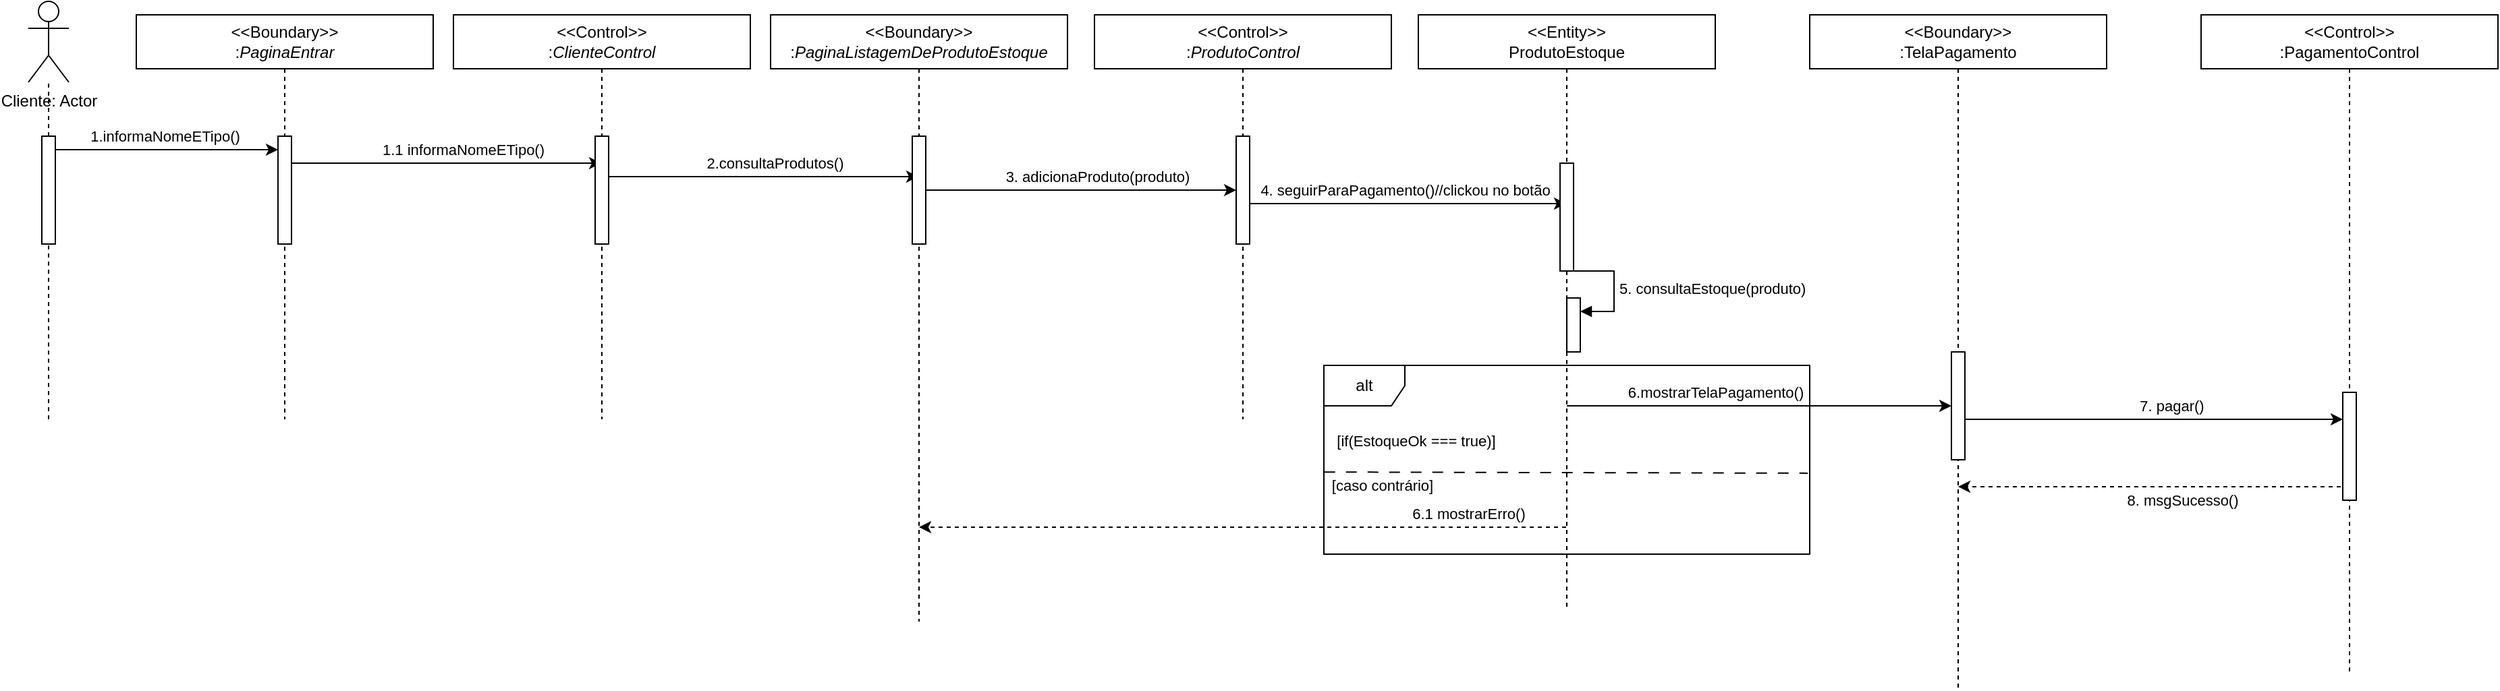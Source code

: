 <mxfile version="24.4.13" type="device">
  <diagram name="Page-1" id="2YBvvXClWsGukQMizWep">
    <mxGraphModel dx="2607" dy="1356" grid="1" gridSize="10" guides="1" tooltips="1" connect="1" arrows="1" fold="1" page="1" pageScale="1" pageWidth="850" pageHeight="1100" math="0" shadow="0">
      <root>
        <mxCell id="0" />
        <mxCell id="1" parent="0" />
        <mxCell id="dIbCbMfK42CENRf47W4k-7" value="Cliente: Actor" style="shape=umlActor;verticalLabelPosition=bottom;verticalAlign=top;html=1;outlineConnect=0;" vertex="1" parent="1">
          <mxGeometry x="110" y="50" width="30" height="60" as="geometry" />
        </mxCell>
        <mxCell id="dIbCbMfK42CENRf47W4k-8" value="" style="endArrow=none;dashed=1;html=1;rounded=0;" edge="1" parent="1" source="dIbCbMfK42CENRf47W4k-10" target="dIbCbMfK42CENRf47W4k-7">
          <mxGeometry width="50" height="50" relative="1" as="geometry">
            <mxPoint x="125" y="360" as="sourcePoint" />
            <mxPoint x="390" y="160" as="targetPoint" />
          </mxGeometry>
        </mxCell>
        <mxCell id="dIbCbMfK42CENRf47W4k-9" value="" style="endArrow=none;dashed=1;html=1;rounded=0;" edge="1" parent="1" target="dIbCbMfK42CENRf47W4k-10">
          <mxGeometry width="50" height="50" relative="1" as="geometry">
            <mxPoint x="125" y="360" as="sourcePoint" />
            <mxPoint x="125" y="110" as="targetPoint" />
          </mxGeometry>
        </mxCell>
        <mxCell id="dIbCbMfK42CENRf47W4k-15" style="edgeStyle=orthogonalEdgeStyle;rounded=0;orthogonalLoop=1;jettySize=auto;html=1;curved=0;" edge="1" parent="1" source="dIbCbMfK42CENRf47W4k-10" target="dIbCbMfK42CENRf47W4k-14">
          <mxGeometry relative="1" as="geometry">
            <Array as="points">
              <mxPoint x="240" y="160" />
              <mxPoint x="240" y="160" />
            </Array>
          </mxGeometry>
        </mxCell>
        <mxCell id="dIbCbMfK42CENRf47W4k-16" value="1.informaNomeETipo()" style="edgeLabel;html=1;align=center;verticalAlign=middle;resizable=0;points=[];" vertex="1" connectable="0" parent="dIbCbMfK42CENRf47W4k-15">
          <mxGeometry x="-0.257" y="1" relative="1" as="geometry">
            <mxPoint x="19" y="-9" as="offset" />
          </mxGeometry>
        </mxCell>
        <mxCell id="dIbCbMfK42CENRf47W4k-10" value="" style="html=1;points=[[0,0,0,0,5],[0,1,0,0,-5],[1,0,0,0,5],[1,1,0,0,-5]];perimeter=orthogonalPerimeter;outlineConnect=0;targetShapes=umlLifeline;portConstraint=eastwest;newEdgeStyle={&quot;curved&quot;:0,&quot;rounded&quot;:0};" vertex="1" parent="1">
          <mxGeometry x="120" y="150" width="10" height="80" as="geometry" />
        </mxCell>
        <mxCell id="dIbCbMfK42CENRf47W4k-11" value="&amp;lt;&amp;lt;Boundary&amp;gt;&amp;gt;&lt;div&gt;:&lt;span style=&quot;font-style: italic; text-wrap: nowrap; background-color: initial;&quot;&gt;PaginaEntrar&lt;/span&gt;&lt;/div&gt;" style="shape=umlLifeline;perimeter=lifelinePerimeter;whiteSpace=wrap;html=1;container=0;dropTarget=0;collapsible=0;recursiveResize=0;outlineConnect=0;portConstraint=eastwest;newEdgeStyle={&quot;edgeStyle&quot;:&quot;elbowEdgeStyle&quot;,&quot;elbow&quot;:&quot;vertical&quot;,&quot;curved&quot;:0,&quot;rounded&quot;:0};" vertex="1" parent="1">
          <mxGeometry x="190" y="60" width="220" height="300" as="geometry" />
        </mxCell>
        <mxCell id="dIbCbMfK42CENRf47W4k-37" style="edgeStyle=elbowEdgeStyle;rounded=0;orthogonalLoop=1;jettySize=auto;html=1;elbow=vertical;curved=0;" edge="1" parent="dIbCbMfK42CENRf47W4k-11" target="dIbCbMfK42CENRf47W4k-41">
          <mxGeometry relative="1" as="geometry">
            <mxPoint x="290.0" y="110.21" as="targetPoint" />
            <mxPoint x="115" y="110.003" as="sourcePoint" />
          </mxGeometry>
        </mxCell>
        <mxCell id="dIbCbMfK42CENRf47W4k-38" value="1.1 informaNomeETipo()" style="edgeLabel;html=1;align=center;verticalAlign=middle;resizable=0;points=[];" vertex="1" connectable="0" parent="dIbCbMfK42CENRf47W4k-37">
          <mxGeometry x="0.163" y="2" relative="1" as="geometry">
            <mxPoint x="-7" y="-8" as="offset" />
          </mxGeometry>
        </mxCell>
        <mxCell id="dIbCbMfK42CENRf47W4k-14" value="" style="html=1;points=[];perimeter=orthogonalPerimeter;outlineConnect=0;targetShapes=umlLifeline;portConstraint=eastwest;newEdgeStyle={&quot;edgeStyle&quot;:&quot;elbowEdgeStyle&quot;,&quot;elbow&quot;:&quot;vertical&quot;,&quot;curved&quot;:0,&quot;rounded&quot;:0};" vertex="1" parent="dIbCbMfK42CENRf47W4k-11">
          <mxGeometry x="105" y="90" width="10" height="80" as="geometry" />
        </mxCell>
        <mxCell id="dIbCbMfK42CENRf47W4k-41" value="&amp;lt;&amp;lt;Control&amp;gt;&amp;gt;&lt;div&gt;:&lt;span style=&quot;font-style: italic; text-wrap: nowrap; background-color: initial;&quot;&gt;ClienteControl&lt;/span&gt;&lt;/div&gt;" style="shape=umlLifeline;perimeter=lifelinePerimeter;whiteSpace=wrap;html=1;container=0;dropTarget=0;collapsible=0;recursiveResize=0;outlineConnect=0;portConstraint=eastwest;newEdgeStyle={&quot;edgeStyle&quot;:&quot;elbowEdgeStyle&quot;,&quot;elbow&quot;:&quot;vertical&quot;,&quot;curved&quot;:0,&quot;rounded&quot;:0};" vertex="1" parent="1">
          <mxGeometry x="425" y="60" width="220" height="300" as="geometry" />
        </mxCell>
        <mxCell id="dIbCbMfK42CENRf47W4k-42" style="edgeStyle=elbowEdgeStyle;rounded=0;orthogonalLoop=1;jettySize=auto;html=1;elbow=vertical;curved=0;" edge="1" parent="dIbCbMfK42CENRf47W4k-41" target="dIbCbMfK42CENRf47W4k-47">
          <mxGeometry relative="1" as="geometry">
            <mxPoint x="315" y="120" as="targetPoint" />
            <mxPoint x="115" y="110.003" as="sourcePoint" />
            <Array as="points">
              <mxPoint x="205" y="120" />
            </Array>
          </mxGeometry>
        </mxCell>
        <mxCell id="dIbCbMfK42CENRf47W4k-43" value="2.consultaProdutos()" style="edgeLabel;html=1;align=center;verticalAlign=middle;resizable=0;points=[];" vertex="1" connectable="0" parent="dIbCbMfK42CENRf47W4k-42">
          <mxGeometry x="0.163" y="2" relative="1" as="geometry">
            <mxPoint x="-7" y="-8" as="offset" />
          </mxGeometry>
        </mxCell>
        <mxCell id="dIbCbMfK42CENRf47W4k-44" value="" style="html=1;points=[];perimeter=orthogonalPerimeter;outlineConnect=0;targetShapes=umlLifeline;portConstraint=eastwest;newEdgeStyle={&quot;edgeStyle&quot;:&quot;elbowEdgeStyle&quot;,&quot;elbow&quot;:&quot;vertical&quot;,&quot;curved&quot;:0,&quot;rounded&quot;:0};" vertex="1" parent="dIbCbMfK42CENRf47W4k-41">
          <mxGeometry x="105" y="90" width="10" height="80" as="geometry" />
        </mxCell>
        <mxCell id="dIbCbMfK42CENRf47W4k-47" value="&amp;lt;&amp;lt;Boundary&amp;gt;&amp;gt;&lt;div&gt;:&lt;span style=&quot;font-style: italic; text-wrap: nowrap; background-color: initial;&quot;&gt;PaginaListagemDeProdutoEstoque&lt;/span&gt;&lt;/div&gt;" style="shape=umlLifeline;perimeter=lifelinePerimeter;whiteSpace=wrap;html=1;container=0;dropTarget=0;collapsible=0;recursiveResize=0;outlineConnect=0;portConstraint=eastwest;newEdgeStyle={&quot;edgeStyle&quot;:&quot;elbowEdgeStyle&quot;,&quot;elbow&quot;:&quot;vertical&quot;,&quot;curved&quot;:0,&quot;rounded&quot;:0};" vertex="1" parent="1">
          <mxGeometry x="660" y="60" width="220" height="450" as="geometry" />
        </mxCell>
        <mxCell id="dIbCbMfK42CENRf47W4k-50" value="" style="html=1;points=[];perimeter=orthogonalPerimeter;outlineConnect=0;targetShapes=umlLifeline;portConstraint=eastwest;newEdgeStyle={&quot;edgeStyle&quot;:&quot;elbowEdgeStyle&quot;,&quot;elbow&quot;:&quot;vertical&quot;,&quot;curved&quot;:0,&quot;rounded&quot;:0};" vertex="1" parent="dIbCbMfK42CENRf47W4k-47">
          <mxGeometry x="105" y="90" width="10" height="80" as="geometry" />
        </mxCell>
        <mxCell id="dIbCbMfK42CENRf47W4k-52" value="&amp;lt;&amp;lt;Control&amp;gt;&amp;gt;&lt;div&gt;:&lt;span style=&quot;font-style: italic; text-wrap: nowrap; background-color: initial;&quot;&gt;ProdutoControl&lt;/span&gt;&lt;/div&gt;" style="shape=umlLifeline;perimeter=lifelinePerimeter;whiteSpace=wrap;html=1;container=0;dropTarget=0;collapsible=0;recursiveResize=0;outlineConnect=0;portConstraint=eastwest;newEdgeStyle={&quot;edgeStyle&quot;:&quot;elbowEdgeStyle&quot;,&quot;elbow&quot;:&quot;vertical&quot;,&quot;curved&quot;:0,&quot;rounded&quot;:0};" vertex="1" parent="1">
          <mxGeometry x="900" y="60" width="220" height="300" as="geometry" />
        </mxCell>
        <mxCell id="dIbCbMfK42CENRf47W4k-55" value="" style="html=1;points=[];perimeter=orthogonalPerimeter;outlineConnect=0;targetShapes=umlLifeline;portConstraint=eastwest;newEdgeStyle={&quot;edgeStyle&quot;:&quot;elbowEdgeStyle&quot;,&quot;elbow&quot;:&quot;vertical&quot;,&quot;curved&quot;:0,&quot;rounded&quot;:0};" vertex="1" parent="dIbCbMfK42CENRf47W4k-52">
          <mxGeometry x="105" y="90" width="10" height="80" as="geometry" />
        </mxCell>
        <mxCell id="dIbCbMfK42CENRf47W4k-48" style="edgeStyle=elbowEdgeStyle;rounded=0;orthogonalLoop=1;jettySize=auto;html=1;elbow=vertical;curved=0;" edge="1" parent="1" source="dIbCbMfK42CENRf47W4k-50" target="dIbCbMfK42CENRf47W4k-55">
          <mxGeometry relative="1" as="geometry">
            <mxPoint x="950" y="190" as="targetPoint" />
            <mxPoint x="1130" y="260" as="sourcePoint" />
            <Array as="points" />
          </mxGeometry>
        </mxCell>
        <mxCell id="dIbCbMfK42CENRf47W4k-49" value="3. adicionaProduto(produto)" style="edgeLabel;html=1;align=center;verticalAlign=middle;resizable=0;points=[];" vertex="1" connectable="0" parent="dIbCbMfK42CENRf47W4k-48">
          <mxGeometry x="0.163" y="2" relative="1" as="geometry">
            <mxPoint x="-7" y="-8" as="offset" />
          </mxGeometry>
        </mxCell>
        <mxCell id="dIbCbMfK42CENRf47W4k-53" style="edgeStyle=elbowEdgeStyle;rounded=0;orthogonalLoop=1;jettySize=auto;html=1;elbow=vertical;curved=0;" edge="1" parent="1" target="dIbCbMfK42CENRf47W4k-62">
          <mxGeometry relative="1" as="geometry">
            <mxPoint x="1210" y="200" as="targetPoint" />
            <mxPoint x="1015" y="200" as="sourcePoint" />
            <Array as="points" />
          </mxGeometry>
        </mxCell>
        <mxCell id="dIbCbMfK42CENRf47W4k-65" value="4. seguirParaPagamento()//clickou no botão" style="edgeLabel;html=1;align=center;verticalAlign=middle;resizable=0;points=[];" vertex="1" connectable="0" parent="dIbCbMfK42CENRf47W4k-53">
          <mxGeometry x="-0.268" relative="1" as="geometry">
            <mxPoint x="29" y="-10" as="offset" />
          </mxGeometry>
        </mxCell>
        <mxCell id="dIbCbMfK42CENRf47W4k-84" style="edgeStyle=elbowEdgeStyle;rounded=0;orthogonalLoop=1;jettySize=auto;html=1;elbow=vertical;curved=0;" edge="1" parent="1" source="dIbCbMfK42CENRf47W4k-62" target="dIbCbMfK42CENRf47W4k-83">
          <mxGeometry relative="1" as="geometry" />
        </mxCell>
        <mxCell id="dIbCbMfK42CENRf47W4k-85" value="6.mostrarTelaPagamento()" style="edgeLabel;html=1;align=center;verticalAlign=middle;resizable=0;points=[];" vertex="1" connectable="0" parent="dIbCbMfK42CENRf47W4k-84">
          <mxGeometry x="0.047" y="1" relative="1" as="geometry">
            <mxPoint x="-39" y="-9" as="offset" />
          </mxGeometry>
        </mxCell>
        <mxCell id="dIbCbMfK42CENRf47W4k-86" style="edgeStyle=elbowEdgeStyle;rounded=0;orthogonalLoop=1;jettySize=auto;html=1;elbow=vertical;curved=0;dashed=1;" edge="1" parent="1" source="dIbCbMfK42CENRf47W4k-62" target="dIbCbMfK42CENRf47W4k-47">
          <mxGeometry relative="1" as="geometry">
            <Array as="points">
              <mxPoint x="1030" y="440" />
            </Array>
          </mxGeometry>
        </mxCell>
        <mxCell id="dIbCbMfK42CENRf47W4k-87" value="6.1 mostrarErro()" style="edgeLabel;html=1;align=center;verticalAlign=middle;resizable=0;points=[];" vertex="1" connectable="0" parent="dIbCbMfK42CENRf47W4k-86">
          <mxGeometry x="-0.694" y="1" relative="1" as="geometry">
            <mxPoint x="1" y="-11" as="offset" />
          </mxGeometry>
        </mxCell>
        <mxCell id="dIbCbMfK42CENRf47W4k-62" value="&amp;lt;&amp;lt;Entity&amp;gt;&amp;gt;&lt;div&gt;ProdutoEstoque&lt;/div&gt;" style="shape=umlLifeline;perimeter=lifelinePerimeter;whiteSpace=wrap;html=1;container=0;dropTarget=0;collapsible=0;recursiveResize=0;outlineConnect=0;portConstraint=eastwest;newEdgeStyle={&quot;edgeStyle&quot;:&quot;elbowEdgeStyle&quot;,&quot;elbow&quot;:&quot;vertical&quot;,&quot;curved&quot;:0,&quot;rounded&quot;:0};" vertex="1" parent="1">
          <mxGeometry x="1140" y="60" width="220" height="440" as="geometry" />
        </mxCell>
        <mxCell id="dIbCbMfK42CENRf47W4k-63" value="" style="html=1;points=[];perimeter=orthogonalPerimeter;outlineConnect=0;targetShapes=umlLifeline;portConstraint=eastwest;newEdgeStyle={&quot;edgeStyle&quot;:&quot;elbowEdgeStyle&quot;,&quot;elbow&quot;:&quot;vertical&quot;,&quot;curved&quot;:0,&quot;rounded&quot;:0};" vertex="1" parent="dIbCbMfK42CENRf47W4k-62">
          <mxGeometry x="105" y="110" width="10" height="80" as="geometry" />
        </mxCell>
        <mxCell id="dIbCbMfK42CENRf47W4k-74" value="" style="html=1;points=[[0,0,0,0,5],[0,1,0,0,-5],[1,0,0,0,5],[1,1,0,0,-5]];perimeter=orthogonalPerimeter;outlineConnect=0;targetShapes=umlLifeline;portConstraint=eastwest;newEdgeStyle={&quot;curved&quot;:0,&quot;rounded&quot;:0};" vertex="1" parent="dIbCbMfK42CENRf47W4k-62">
          <mxGeometry x="110" y="210" width="10" height="40" as="geometry" />
        </mxCell>
        <mxCell id="dIbCbMfK42CENRf47W4k-75" value="&lt;span style=&quot;text-align: center;&quot;&gt;5. consultaEstoque(produto)&lt;/span&gt;" style="html=1;align=left;spacingLeft=2;endArrow=block;rounded=0;edgeStyle=orthogonalEdgeStyle;curved=0;rounded=0;" edge="1" target="dIbCbMfK42CENRf47W4k-74" parent="dIbCbMfK42CENRf47W4k-62">
          <mxGeometry relative="1" as="geometry">
            <mxPoint x="115" y="190" as="sourcePoint" />
            <Array as="points">
              <mxPoint x="145" y="220" />
            </Array>
          </mxGeometry>
        </mxCell>
        <mxCell id="dIbCbMfK42CENRf47W4k-76" value="alt" style="shape=umlFrame;whiteSpace=wrap;html=1;pointerEvents=0;" vertex="1" parent="1">
          <mxGeometry x="1070" y="320" width="360" height="140" as="geometry" />
        </mxCell>
        <mxCell id="dIbCbMfK42CENRf47W4k-78" value="" style="endArrow=none;dashed=1;html=1;rounded=0;entryX=0.996;entryY=0.571;entryDx=0;entryDy=0;entryPerimeter=0;exitX=0.001;exitY=0.565;exitDx=0;exitDy=0;exitPerimeter=0;dashPattern=8 8;" edge="1" parent="1" source="dIbCbMfK42CENRf47W4k-76" target="dIbCbMfK42CENRf47W4k-76">
          <mxGeometry width="50" height="50" relative="1" as="geometry">
            <mxPoint x="1160" y="400" as="sourcePoint" />
            <mxPoint x="1100" y="270" as="targetPoint" />
          </mxGeometry>
        </mxCell>
        <mxCell id="dIbCbMfK42CENRf47W4k-79" value="[if(EstoqueOk === true)]" style="edgeLabel;html=1;align=center;verticalAlign=middle;resizable=0;points=[];" vertex="1" connectable="0" parent="dIbCbMfK42CENRf47W4k-78">
          <mxGeometry x="-0.866" y="1" relative="1" as="geometry">
            <mxPoint x="43" y="-22" as="offset" />
          </mxGeometry>
        </mxCell>
        <mxCell id="dIbCbMfK42CENRf47W4k-80" value="[caso contrário]" style="edgeLabel;html=1;align=center;verticalAlign=middle;resizable=0;points=[];" vertex="1" connectable="0" parent="1">
          <mxGeometry x="1159.996" y="410.002" as="geometry">
            <mxPoint x="-47" y="-1" as="offset" />
          </mxGeometry>
        </mxCell>
        <mxCell id="dIbCbMfK42CENRf47W4k-82" value="&amp;lt;&amp;lt;Boundary&amp;gt;&amp;gt;&lt;div&gt;:TelaPagamento&lt;/div&gt;" style="shape=umlLifeline;perimeter=lifelinePerimeter;whiteSpace=wrap;html=1;container=0;dropTarget=0;collapsible=0;recursiveResize=0;outlineConnect=0;portConstraint=eastwest;newEdgeStyle={&quot;edgeStyle&quot;:&quot;elbowEdgeStyle&quot;,&quot;elbow&quot;:&quot;vertical&quot;,&quot;curved&quot;:0,&quot;rounded&quot;:0};" vertex="1" parent="1">
          <mxGeometry x="1430" y="60" width="220" height="500" as="geometry" />
        </mxCell>
        <mxCell id="dIbCbMfK42CENRf47W4k-83" value="" style="html=1;points=[];perimeter=orthogonalPerimeter;outlineConnect=0;targetShapes=umlLifeline;portConstraint=eastwest;newEdgeStyle={&quot;edgeStyle&quot;:&quot;elbowEdgeStyle&quot;,&quot;elbow&quot;:&quot;vertical&quot;,&quot;curved&quot;:0,&quot;rounded&quot;:0};" vertex="1" parent="dIbCbMfK42CENRf47W4k-82">
          <mxGeometry x="105" y="250" width="10" height="80" as="geometry" />
        </mxCell>
        <mxCell id="dIbCbMfK42CENRf47W4k-94" style="edgeStyle=elbowEdgeStyle;rounded=0;orthogonalLoop=1;jettySize=auto;html=1;elbow=vertical;curved=0;dashed=1;" edge="1" parent="1" source="dIbCbMfK42CENRf47W4k-90" target="dIbCbMfK42CENRf47W4k-82">
          <mxGeometry relative="1" as="geometry">
            <Array as="points">
              <mxPoint x="1680" y="410" />
            </Array>
          </mxGeometry>
        </mxCell>
        <mxCell id="dIbCbMfK42CENRf47W4k-95" value="8. msgSucesso()" style="edgeLabel;html=1;align=center;verticalAlign=middle;resizable=0;points=[];" vertex="1" connectable="0" parent="dIbCbMfK42CENRf47W4k-94">
          <mxGeometry x="-0.144" y="-2" relative="1" as="geometry">
            <mxPoint y="12" as="offset" />
          </mxGeometry>
        </mxCell>
        <mxCell id="dIbCbMfK42CENRf47W4k-90" value="&amp;lt;&amp;lt;Control&amp;gt;&amp;gt;&lt;div&gt;:PagamentoControl&lt;/div&gt;" style="shape=umlLifeline;perimeter=lifelinePerimeter;whiteSpace=wrap;html=1;container=0;dropTarget=0;collapsible=0;recursiveResize=0;outlineConnect=0;portConstraint=eastwest;newEdgeStyle={&quot;edgeStyle&quot;:&quot;elbowEdgeStyle&quot;,&quot;elbow&quot;:&quot;vertical&quot;,&quot;curved&quot;:0,&quot;rounded&quot;:0};" vertex="1" parent="1">
          <mxGeometry x="1720" y="60" width="220" height="490" as="geometry" />
        </mxCell>
        <mxCell id="dIbCbMfK42CENRf47W4k-93" value="" style="html=1;points=[];perimeter=orthogonalPerimeter;outlineConnect=0;targetShapes=umlLifeline;portConstraint=eastwest;newEdgeStyle={&quot;edgeStyle&quot;:&quot;elbowEdgeStyle&quot;,&quot;elbow&quot;:&quot;vertical&quot;,&quot;curved&quot;:0,&quot;rounded&quot;:0};" vertex="1" parent="dIbCbMfK42CENRf47W4k-90">
          <mxGeometry x="105" y="280" width="10" height="80" as="geometry" />
        </mxCell>
        <mxCell id="dIbCbMfK42CENRf47W4k-88" style="edgeStyle=elbowEdgeStyle;rounded=0;orthogonalLoop=1;jettySize=auto;html=1;elbow=vertical;curved=0;" edge="1" parent="1" source="dIbCbMfK42CENRf47W4k-83" target="dIbCbMfK42CENRf47W4k-93">
          <mxGeometry relative="1" as="geometry">
            <mxPoint x="1830" y="360" as="targetPoint" />
            <Array as="points">
              <mxPoint x="1690" y="360" />
            </Array>
          </mxGeometry>
        </mxCell>
        <mxCell id="dIbCbMfK42CENRf47W4k-89" value="7. pagar()" style="edgeLabel;html=1;align=center;verticalAlign=middle;resizable=0;points=[];" vertex="1" connectable="0" parent="dIbCbMfK42CENRf47W4k-88">
          <mxGeometry x="0.131" y="3" relative="1" as="geometry">
            <mxPoint x="-6" y="-7" as="offset" />
          </mxGeometry>
        </mxCell>
      </root>
    </mxGraphModel>
  </diagram>
</mxfile>
